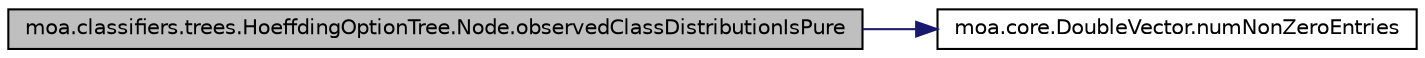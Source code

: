 digraph G
{
  edge [fontname="Helvetica",fontsize="10",labelfontname="Helvetica",labelfontsize="10"];
  node [fontname="Helvetica",fontsize="10",shape=record];
  rankdir=LR;
  Node1 [label="moa.classifiers.trees.HoeffdingOptionTree.Node.observedClassDistributionIsPure",height=0.2,width=0.4,color="black", fillcolor="grey75", style="filled" fontcolor="black"];
  Node1 -> Node2 [color="midnightblue",fontsize="10",style="solid",fontname="Helvetica"];
  Node2 [label="moa.core.DoubleVector.numNonZeroEntries",height=0.2,width=0.4,color="black", fillcolor="white", style="filled",URL="$classmoa_1_1core_1_1DoubleVector.html#a3ad01a733f19192a66c93dfba8de697e"];
}
